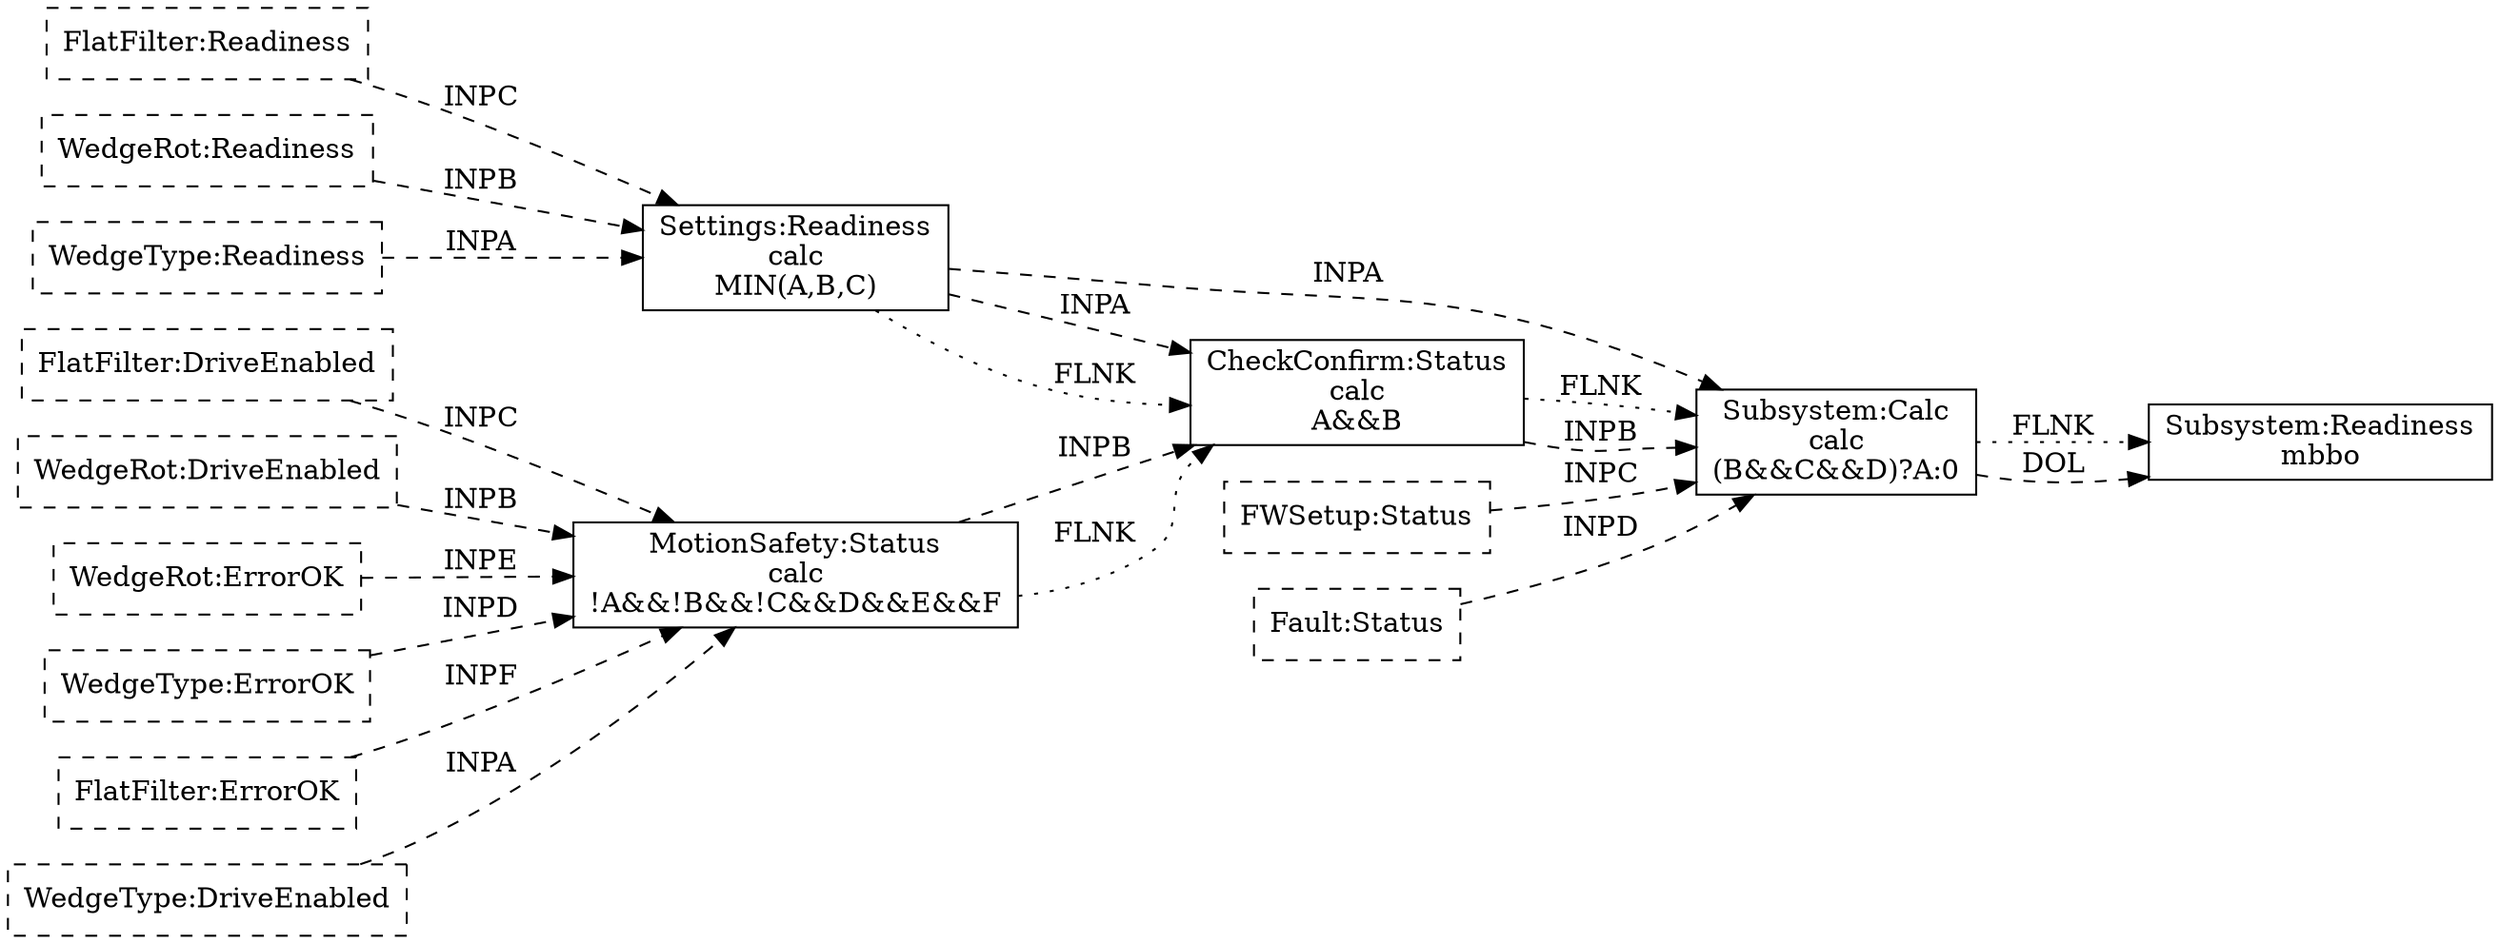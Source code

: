 digraph filter_wedge {
  rankdir=LR;

  "MotionSafety:Status" [ shape=box, label="MotionSafety:Status\ncalc\n!A&&!B&&!C&&D&&E&&F" ]
  "FlatFilter:DriveEnabled" -> "MotionSafety:Status" [ label="INPC  ", style="dashed" ]
  "WedgeRot:DriveEnabled" -> "MotionSafety:Status" [ label="INPB  ", style="dashed" ]
  "WedgeRot:ErrorOK" -> "MotionSafety:Status" [ label="INPE  ", style="dashed" ]
  "WedgeType:ErrorOK" -> "MotionSafety:Status" [ label="INPD  ", style="dashed" ]
  "FlatFilter:ErrorOK" -> "MotionSafety:Status" [ label="INPF  ", style="dashed" ]
  "WedgeType:DriveEnabled" -> "MotionSafety:Status" [ label="INPA  ", style="dashed" ]
  "MotionSafety:Status" -> "CheckConfirm:Status" [ label="FLNK  ", style="dotted" ]
  "Settings:Readiness" [ shape=box, label="Settings:Readiness\ncalc\nMIN(A,B,C)" ]
  "FlatFilter:Readiness" -> "Settings:Readiness" [ label="INPC  ", style="dashed" ]
  "WedgeRot:Readiness" -> "Settings:Readiness" [ label="INPB  ", style="dashed" ]
  "WedgeType:Readiness" -> "Settings:Readiness" [ label="INPA  ", style="dashed" ]
  "Settings:Readiness" -> "CheckConfirm:Status" [ label="FLNK  ", style="dotted" ]
  "CheckConfirm:Status" [ shape=box, label="CheckConfirm:Status\ncalc\nA&&B" ]
  "MotionSafety:Status" -> "CheckConfirm:Status" [ label="INPB  ", style="dashed" ]
  "Settings:Readiness" -> "CheckConfirm:Status" [ label="INPA  ", style="dashed" ]
  "CheckConfirm:Status" -> "Subsystem:Calc" [ label="FLNK  ", style="dotted" ]
  "Subsystem:Calc" [ shape=box, label="Subsystem:Calc\ncalc\n(B&&C&&D)?A:0" ]
  "FWSetup:Status" -> "Subsystem:Calc" [ label="INPC  ", style="dashed" ]
  "CheckConfirm:Status" -> "Subsystem:Calc" [ label="INPB  ", style="dashed" ]
  "Fault:Status" -> "Subsystem:Calc" [ label="INPD  ", style="dashed" ]
  "Settings:Readiness" -> "Subsystem:Calc" [ label="INPA  ", style="dashed" ]
  "Subsystem:Calc" -> "Subsystem:Readiness" [ label="FLNK  ", style="dotted" ]
  "Subsystem:Readiness" [ shape=box, label="Subsystem:Readiness\nmbbo" ]
  "Subsystem:Calc" -> "Subsystem:Readiness" [ label="DOL  ", style="dashed" ]
  "WedgeRot:Readiness" [ shape=box, style=dashed ]
  "FlatFilter:Readiness" [ shape=box, style=dashed ]
  "Fault:Status" [ shape=box, style=dashed ]
  "WedgeType:Readiness" [ shape=box, style=dashed ]
  "WedgeType:ErrorOK" [ shape=box, style=dashed ]
  "WedgeRot:ErrorOK" [ shape=box, style=dashed ]
  "FlatFilter:DriveEnabled" [ shape=box, style=dashed ]
  "FlatFilter:ErrorOK" [ shape=box, style=dashed ]
  "WedgeRot:DriveEnabled" [ shape=box, style=dashed ]
  "FWSetup:Status" [ shape=box, style=dashed ]
  "WedgeType:DriveEnabled" [ shape=box, style=dashed ]

}
